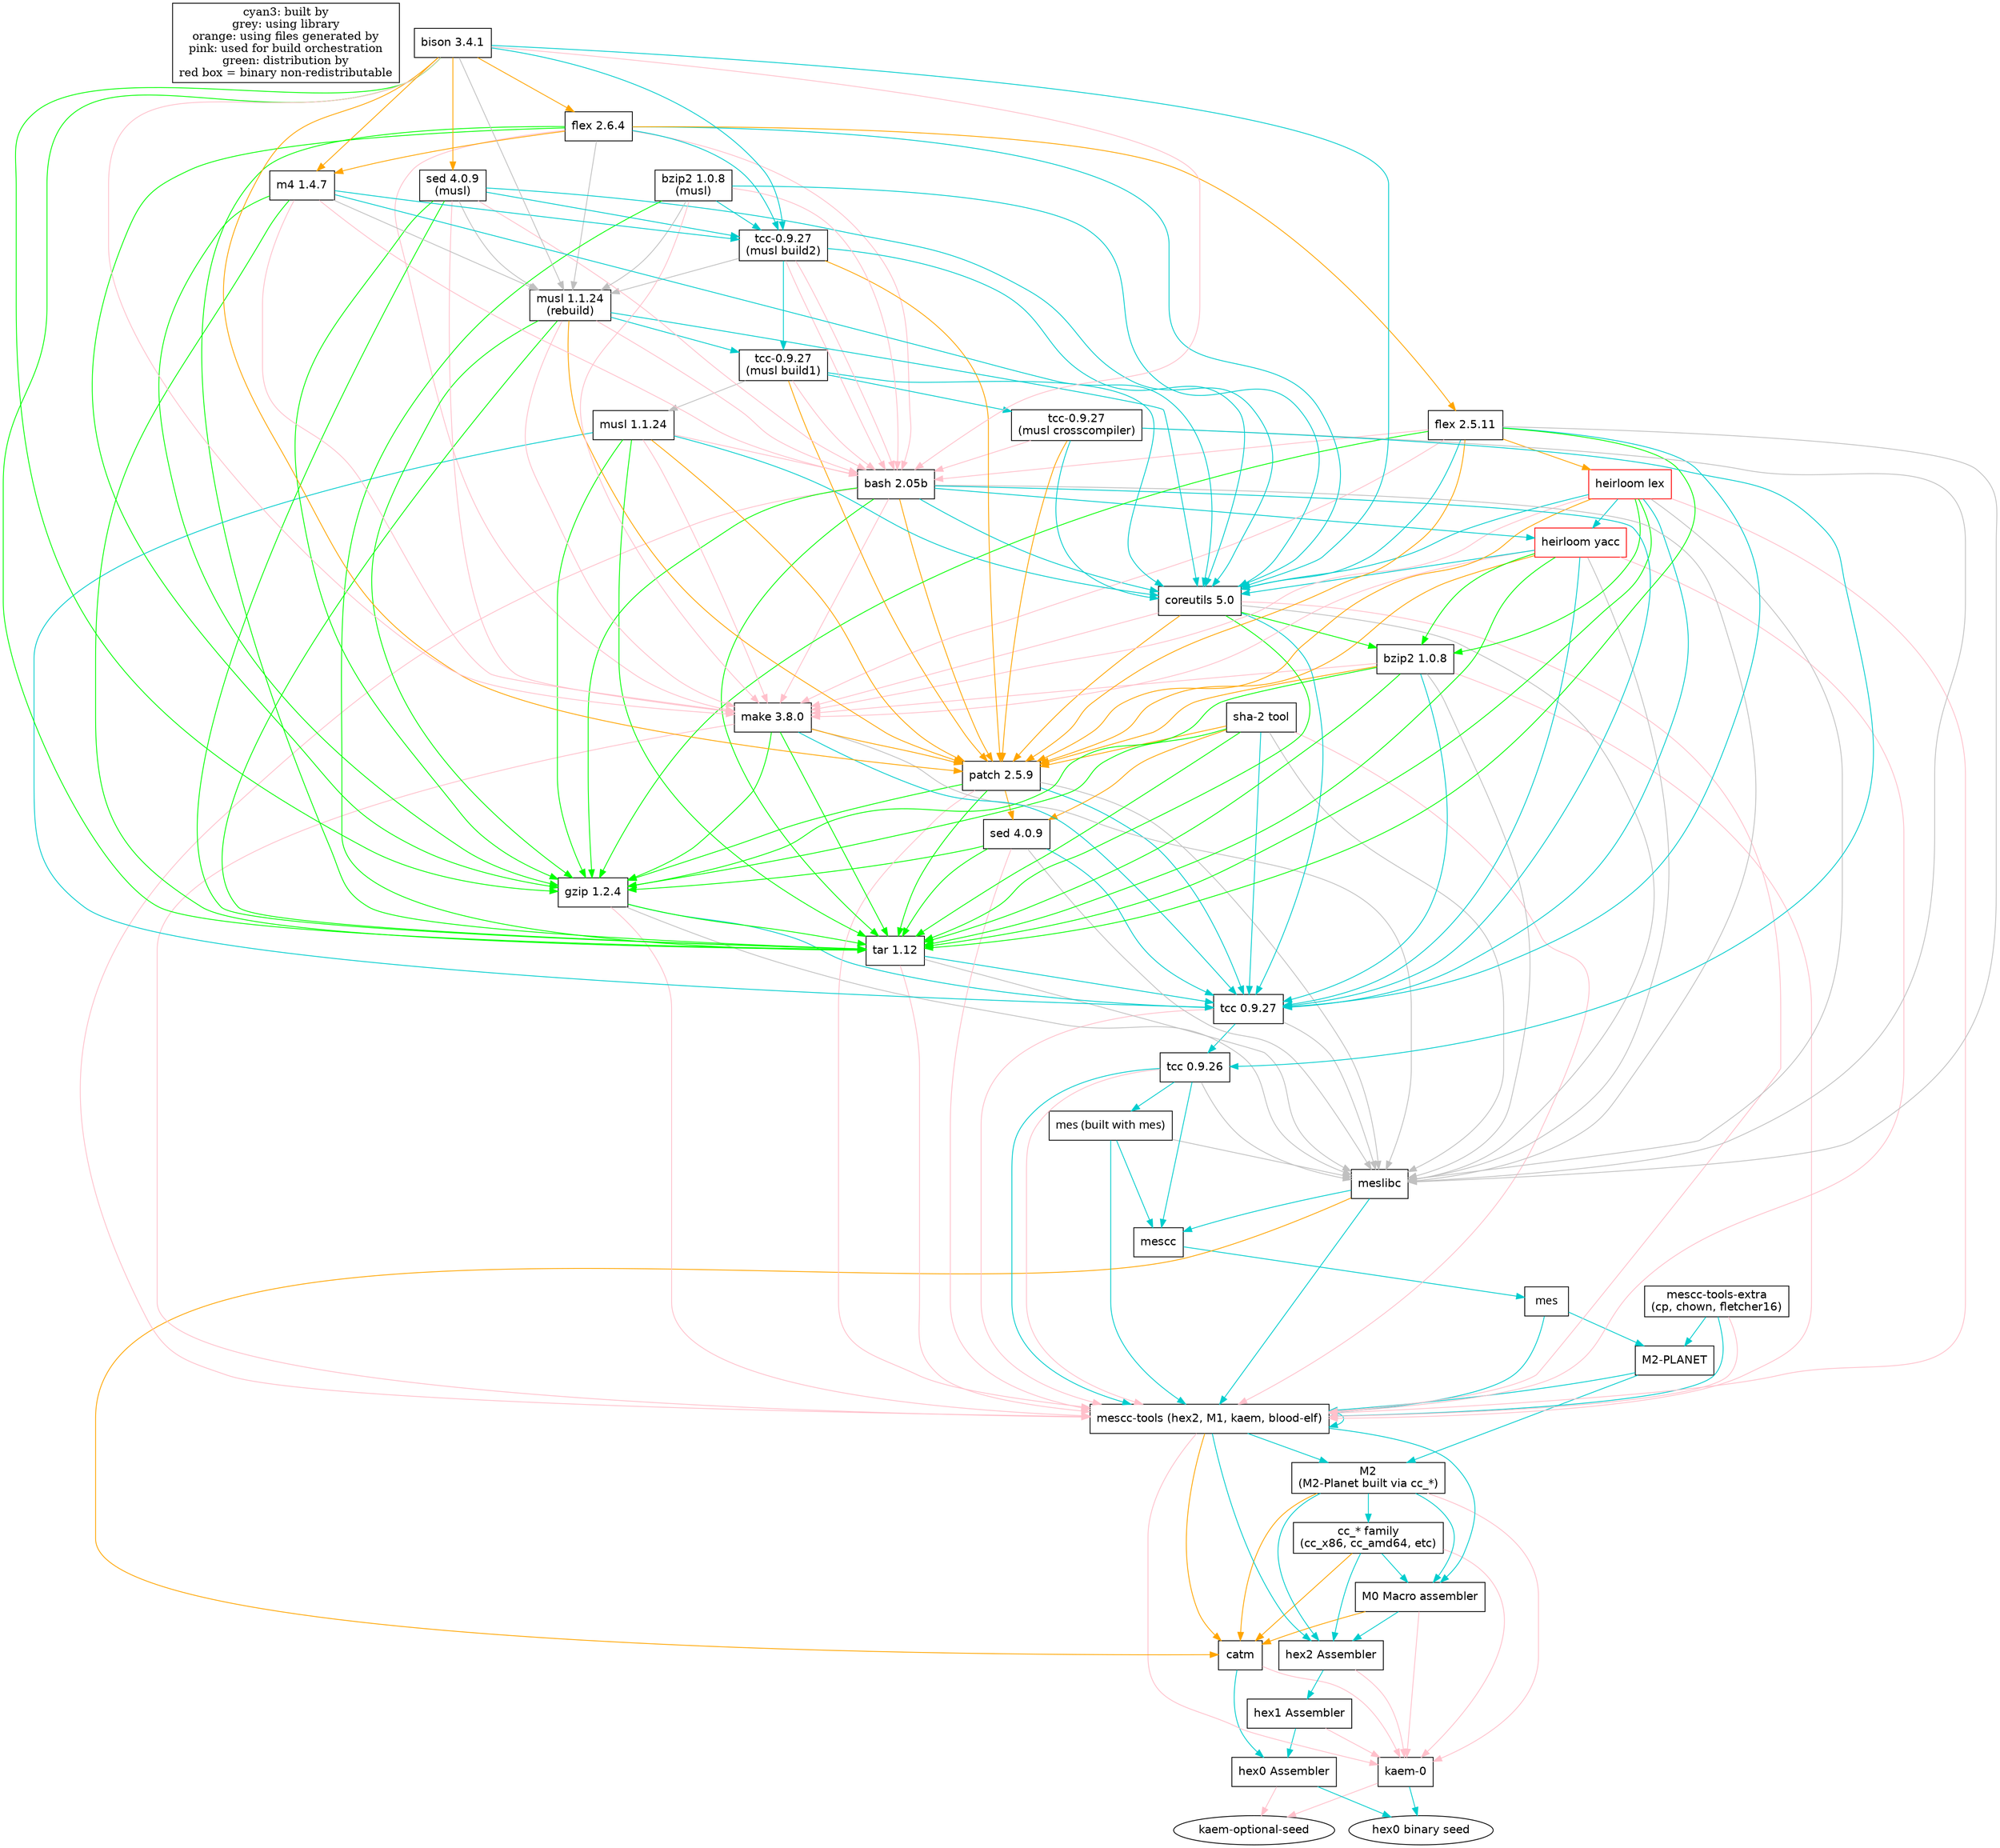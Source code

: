 digraph "live-bootstrap" {
	"NULL"  [label = "cyan3: built by\ngrey: using library\norange: using files generated by\npink: used for build orchestration\ngreen: distribution by\nred box = binary non-redistributable", shape = box];

	# boxes of software
	"kaem-optional-seed" [label = "kaem-optional-seed", fontname = Helvetica];
	"hex0-seed" [label = "hex0 binary seed", fontname = Helvetica];
	"kaem-0" [label = "kaem-0", shape=box, fontname = Helvetica];
	"hex0-assembler" [label = "hex0 Assembler", shape = box, fontname = Helvetica];
	"catm" [label = "catm", shape = box, fontname = Helvetica];
	"hex1-assembler" [label = "hex1 Assembler", shape = box, fontname = Helvetica];
	"hex2-assembler" [label = "hex2 Assembler", shape = box, fontname = Helvetica];
	"M0-Macro" [label = "M0 Macro assembler", shape = box, fontname = Helvetica];
	"cc_*" [label = "cc_* family\n(cc_x86, cc_amd64, etc)", shape = box, fontname = Helvetica];
	"M2" [label = "M2\n(M2-Planet built via cc_*)", shape = box, fontname = Helvetica];
	"M2-Planet" [label = "M2-PLANET", shape = box, fontname = Helvetica];
	"mescc-tools" [label = "mescc-tools (hex2, M1, kaem, blood-elf)", shape = box, fontname = Helvetica];
	"mes-m2" [label = "mes", shape = box, fontname = Helventica];
	"mescc" [label = "mescc", shape = box, fontname = Helvetica];
	"meslibc" [label = "meslibc", shape = box, fontname = Helvetica];
	"mes" [label = "mes (built with mes)", shape = box, fontname = Helventica];
	"tcc 0.9.26" [label = "tcc 0.9.26", shape = box, fontname = Helvetica];
	"tcc" [label = "tcc 0.9.27", shape = box, fontname = Helvetica];
	"mescc-tools-extra" [label = "mescc-tools-extra\n(cp, chown, fletcher16)", shape=box, fontname=Helvetica];
	"tar" [label = "tar 1.12", shape=box, fontname=Helvetica];
	"gzip" [label = "gzip 1.2.4", shape=box, fontname=Helvetica];
	"sed" [label = "sed 4.0.9", shape=box, fontname=Helvetica];
	"patch" [label = "patch 2.5.9", shape=box, fontname=Helvetica];
	"sha-2" [label = "sha-2 tool", shape=box, fontname=Helvetica];
	"make" [label = "make 3.8.0", shape=box, fontname=Helvetica];
	"bzip2" [label = "bzip2 1.0.8", shape=box, fontname=Helvetica];
	"coreutils5" [label = "coreutils 5.0", shape=box, fontname=Helvetica];
	"yacc" [label = "heirloom yacc", shape=box, fontname=Helvetica, color=red];
	"lex" [label = "heirloom lex", shape=box, fontname=Helvetica, color=red];
	"bash" [label = "bash 2.05b", shape=box, fontname=Helvetica];
	"flex0" [label = "flex 2.5.11", shape=box, fontname=Helvetica];
	"flex" [label = "flex 2.6.4", shape=box, fontname=Helvetica];
	"musl1" [label = "musl 1.1.24", shape=box, fontname=Helvetica];
	"tcc-musl0" [label = "tcc-0.9.27\n(musl crosscompiler)", shape = box, fontname = Helvetica];
	"tcc-musl1" [label = "tcc-0.9.27\n(musl build1)", shape = box, fontname = Helvetica];
	"tcc-musl2" [label = "tcc-0.9.27\n(musl build2)", shape = box, fontname = Helvetica];
	"musl2" [label = "musl 1.1.24\n(rebuild)", shape=box, fontname=Helvetica];
	"sed-musl" [label = "sed 4.0.9\n(musl)", shape=box, fontname=Helvetica];
	"bzip2-musl" [label = "bzip2 1.0.8\n(musl)", shape=box, fontname=Helvetica];
	"m4" [label = "m4 1.4.7", shape=box, fontname=Helvetica];
	"bison" [label = "bison 3.4.1", shape=box, fontname=Helvetica];

	## stage0 steps
	# Step 0a
	"hex0-assembler" -> "hex0-seed" [color = cyan3];
	"hex0-assembler" -> "kaem-optional-seed" [color = pink];
	# Step 0b
	"kaem-0" -> "hex0-seed" [color = cyan3];
	"kaem-0" -> "kaem-optional-seed" [color = pink];
	# Step 1a
	"hex1-assembler" -> "hex0-assembler" [color = cyan3];
	"hex1-assembler" -> "kaem-0" [color = pink];
	# Step 1b
	"catm" -> "hex0-assembler" [color = cyan3];
	"catm" -> "kaem-0" [color = pink];
	# Step 2
	"hex2-assembler" -> "kaem-0" [color = pink];
	"hex2-assembler" -> "hex1-assembler" [color = cyan3];
	# Step 3
	"M0-Macro" -> "catm" [color = orange];
	"M0-Macro" -> "hex2-assembler" [color = cyan3];
	"M0-Macro" -> "kaem-0" [color = pink];
	# Step 4
	"cc_*" -> "M0-Macro" [color = cyan3];
	"cc_*" -> "catm" [color = orange];
	"cc_*" -> "hex2-assembler" [color = cyan3];
	"cc_*" -> "kaem-0" [color = pink];
	# Step 5
	"M2" -> "cc_*" [color = cyan3];
	"M2" -> "catm" [color = orange];
	"M2" -> "M0-Macro" [color = cyan3];
	"M2" -> "hex2-assembler" [color = cyan3];
	"M2" -> "kaem-0" [color = pink];
	# Step 6
	"mescc-tools" -> "M0-Macro" [color = cyan3];
	"mescc-tools" -> "mescc-tools" [color = cyan3];
	"mescc-tools" -> "catm" [color = orange];
	"mescc-tools" -> "hex2-assembler" [color = cyan3];
	"mescc-tools" -> "M2" [color = cyan3];
	"mescc-tools" -> "kaem-0" [color = pink];




	"M2-Planet" -> "mescc-tools" [color = cyan3];
	"M2-Planet" -> "M2" [color = cyan3];

	"mescc-tools-extra" -> "M2-Planet" [color=cyan3];
	"mescc-tools-extra" -> "mescc-tools" [color=cyan3];
	"mescc-tools-extra" -> "mescc-tools" [color=pink];

	"mes-m2" -> "M2-Planet" [color = cyan3];
	"mes-m2" -> "mescc-tools" [color = cyan3];

	"mescc" -> "mes-m2" [color = cyan3];

	"meslibc" -> "mescc" [color = cyan3];
	"meslibc" -> "mescc-tools" [color = cyan3];
	"meslibc" -> "catm" [color = orange];

	"mes" -> "mescc" [color = cyan3];
	"mes" -> "meslibc" [color = grey];
	"mes" -> "mescc-tools" [color = cyan3];

	"tcc 0.9.26" -> "mes" [color = cyan3];
	"tcc 0.9.26" -> "mescc" [color = cyan3];
	"tcc 0.9.26" -> "mescc-tools" [color = cyan3];
	"tcc 0.9.26" -> "meslibc" [color = grey];
	"tcc 0.9.26" -> "mescc-tools" [color = pink];

	"tcc" -> "tcc 0.9.26" [color = cyan3];
	"tcc" -> "mescc-tools" [color = pink];
	"tcc" -> "meslibc" [color = grey];

	"tar" -> "meslibc" [color = grey];
	"tar" -> "tcc" [color = cyan3];
	"tar" -> "mescc-tools" [color = pink];

	"gzip" -> "meslibc" [color = grey];
	"gzip" -> "tcc" [color = cyan3];
	"gzip" -> "tar" [color = green];
	"gzip" -> "mescc-tools" [color = pink];

	"sed" -> "meslibc" [color = grey];
	"sed" -> "tcc" [color = cyan3];
	"sed" -> "tar" [color = green];
	"sed" -> "gzip" [color = green];
	"sed" -> "mescc-tools" [color = pink];

	"patch" -> "meslibc" [color = grey];
	"patch" -> "tcc" [color = cyan3];
	"patch" -> "tar" [color = green];
	"patch" -> "gzip" [color = green];
	"patch" -> "mescc-tools" [color = pink];
	"patch" -> "sed" [color = orange];

	"sha-2" -> "meslibc" [color = grey];
	"sha-2" -> "tcc" [color = cyan3];
	"sha-2" -> "tar" [color = green];
	"sha-2" -> "gzip" [color = green];
	"sha-2" -> "patch" [color = orange];
	"sha-2" -> "sed" [color = orange];
	"sha-2" -> "mescc-tools" [color = pink];

	"make" -> "meslibc" [color = grey];
	"make" -> "tcc" [color = cyan3];
	"make" -> "tar" [color = green];
	"make" -> "gzip" [color = green];
	"make" -> "mescc-tools" [color = pink];
	"make" -> "patch" [color = orange];

	"bzip2" -> "meslibc" [color = grey];
	"bzip2" -> "tcc" [color = cyan3];
	"bzip2" -> "tar" [color = green];
	"bzip2" -> "gzip" [color = green];
	"bzip2" -> "make" [color = pink];
	"bzip2" -> "patch" [color = orange];
	"bzip2" -> "mescc-tools" [color = pink];

	"coreutils5" -> "meslibc" [color = grey];
	"coreutils5" -> "tcc" [color = cyan3];
	"coreutils5" -> "tar" [color = green];
	"coreutils5" -> "bzip2" [color = green];
	"coreutils5" -> "make" [color = pink];
	"coreutils5" -> "patch" [color = orange];
	"coreutils5" -> "mescc-tools" [color = pink];

	"yacc" -> "meslibc" [color = grey];
	"yacc" -> "tcc" [color = cyan3];
	"yacc" -> "tar" [color = green];
	"yacc" -> "bzip2" [color = green];
	"yacc" -> "make" [color = pink];
	"yacc" -> "patch" [color = orange];
	"yacc" -> "mescc-tools" [color = pink];
	"yacc" -> "coreutils5" [color = cyan3];

	"lex" -> "yacc" [color = cyan3];
	"lex" -> "meslibc" [color = grey];
	"lex" -> "tcc" [color = cyan3];
	"lex" -> "tar" [color = green];
	"lex" -> "bzip2" [color = green];
	"lex" -> "make" [color = pink];
	"lex" -> "patch" [color = orange];
	"lex" -> "mescc-tools" [color = pink];
	"lex" -> "coreutils5" [color = cyan3];

	"bash" -> "meslibc" [color = grey];
	"bash" -> "tcc" [color = cyan3];
	"bash" -> "tar" [color = green];
	"bash" -> "gzip" [color = green];
	"bash" -> "make" [color = pink];
	"bash" -> "patch" [color = orange];
	"bash" -> "mescc-tools" [color = pink];
	"bash" -> "coreutils5" [color = cyan3];
	"bash" -> "yacc" [color = cyan3];

	"flex0" -> "meslibc" [color = grey];
	"flex0" -> "tcc" [color = cyan3];
	"flex0" -> "tar" [color = green];
	"flex0" -> "gzip" [color = green];
	"flex0" -> "make" [color = pink];
	"flex0" -> "patch" [color = orange];
	"flex0" -> "coreutils5" [color = cyan3];
	"flex0" -> "lex" [color = orange];
	"flex0" -> "bash" [color = pink];

	"musl1" -> "tcc" [color = cyan3];
	"musl1" -> "tar" [color = green];
	"musl1" -> "gzip" [color = green];
	"musl1" -> "make" [color = pink];
	"musl1" -> "patch" [color = orange];
	"musl1" -> "coreutils5" [color = cyan3];
	"musl1" -> "bash" [color = pink];

	"tcc-musl0" -> "tcc 0.9.26" [color = cyan3];
	"tcc-musl0" -> "bash" [color = pink];
	"tcc-musl0" -> "meslibc" [color = grey];
	"tcc-musl0" -> "patch" [color = orange];
	"tcc-musl0" -> "coreutils5" [color = cyan3];

	"tcc-musl1" -> "tcc-musl0" [color = cyan3];
	"tcc-musl1" -> "bash" [color = pink];
	"tcc-musl1" -> "musl1" [color = grey];
	"tcc-musl1" -> "patch" [color = orange];
	"tcc-musl1" -> "coreutils5" [color = cyan3];

	"musl2" -> "tcc-musl1" [color = cyan3];
	"musl2" -> "tar" [color = green];
	"musl2" -> "gzip" [color = green];
	"musl2" -> "make" [color = pink];
	"musl2" -> "patch" [color = orange];
	"musl2" -> "coreutils5" [color = cyan3];
	"musl2" -> "bash" [color = pink];

	"tcc-musl2" -> "tcc-musl1" [color = cyan3];
	"tcc-musl2" -> "bash" [color = pink];
	"tcc-musl2" -> "musl2" [color = grey];
	"tcc-musl2" -> "patch" [color = orange];
	"tcc-musl2" -> "coreutils5" [color = cyan3];
	"tcc-musl2" -> "bash" [color = pink];

	"sed-musl" -> "musl2" [color = grey];
	"sed-musl" -> "tcc-musl2" [color = cyan3];
	"sed-musl" -> "tar" [color = green];
	"sed-musl" -> "gzip" [color = green];
	"sed-musl" -> "make" [color = pink];
	"sed-musl" -> "bash" [color = pink];
	"sed-musl" -> "coreutils5" [color = cyan3];

	"bzip2-musl" -> "musl2" [color = grey];
	"bzip2-musl" -> "tcc-musl2" [color = cyan3];
	"bzip2-musl" -> "tar" [color = green];
	"bzip2-musl" -> "make" [color = pink];
	"bzip2-musl" -> "coreutils5" [color = cyan3];
	"bzip2-musl" -> "bash" [color = pink];

	"m4" -> "musl2" [color = grey];
	"m4" -> "tcc-musl2" [color = cyan3];
	"m4" -> "tar" [color = green];
	"m4" -> "gzip" [color = green];
	"m4" -> "make" [color = pink];
	"m4" -> "coreutils5" [color = cyan3];
	"m4" -> "bash" [color = pink];

	"flex" -> "bash" [color = pink];
	"flex" -> "coreutils5" [color = cyan3];
	"flex" -> "flex0" [color = orange];
	"flex" -> "gzip" [color = green];
	"flex" -> "m4" [color = orange];
	"flex" -> "make" [color = pink];
	"flex" -> "musl2" [color = grey];
	"flex" -> "tar" [color = green];
	"flex" -> "tcc-musl2" [color = cyan3];

	"bison" -> "musl2" [color = grey];
	"bison" -> "flex" [color = orange];
	"bison" -> "tcc-musl2" [color = cyan3];
	"bison" -> "tar" [color = green];
	"bison" -> "gzip" [color = green];
	"bison" -> "make" [color = pink];
	"bison" -> "coreutils5" [color = cyan3];
	"bison" -> "bash" [color = pink];
	"bison" -> "m4" [color = orange];
	"bison" -> "sed-musl" [color = orange];
	"bison" -> "patch" [color = orange];
}
